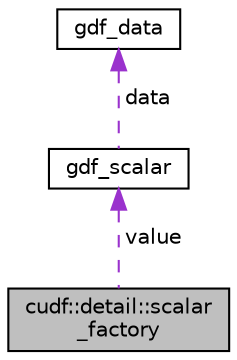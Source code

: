 digraph "cudf::detail::scalar_factory"
{
 // LATEX_PDF_SIZE
  edge [fontname="Helvetica",fontsize="10",labelfontname="Helvetica",labelfontsize="10"];
  node [fontname="Helvetica",fontsize="10",shape=record];
  Node1 [label="cudf::detail::scalar\l_factory",height=0.2,width=0.4,color="black", fillcolor="grey75", style="filled", fontcolor="black",tooltip=" "];
  Node2 -> Node1 [dir="back",color="darkorchid3",fontsize="10",style="dashed",label=" value" ,fontname="Helvetica"];
  Node2 [label="gdf_scalar",height=0.2,width=0.4,color="black", fillcolor="white", style="filled",URL="$structgdf__scalar.html",tooltip="A struct to hold a scalar (single) value and its type information."];
  Node3 -> Node2 [dir="back",color="darkorchid3",fontsize="10",style="dashed",label=" data" ,fontname="Helvetica"];
  Node3 [label="gdf_data",height=0.2,width=0.4,color="black", fillcolor="white", style="filled",URL="$uniongdf__data.html",tooltip="Union used to store single value for scalar type."];
}
